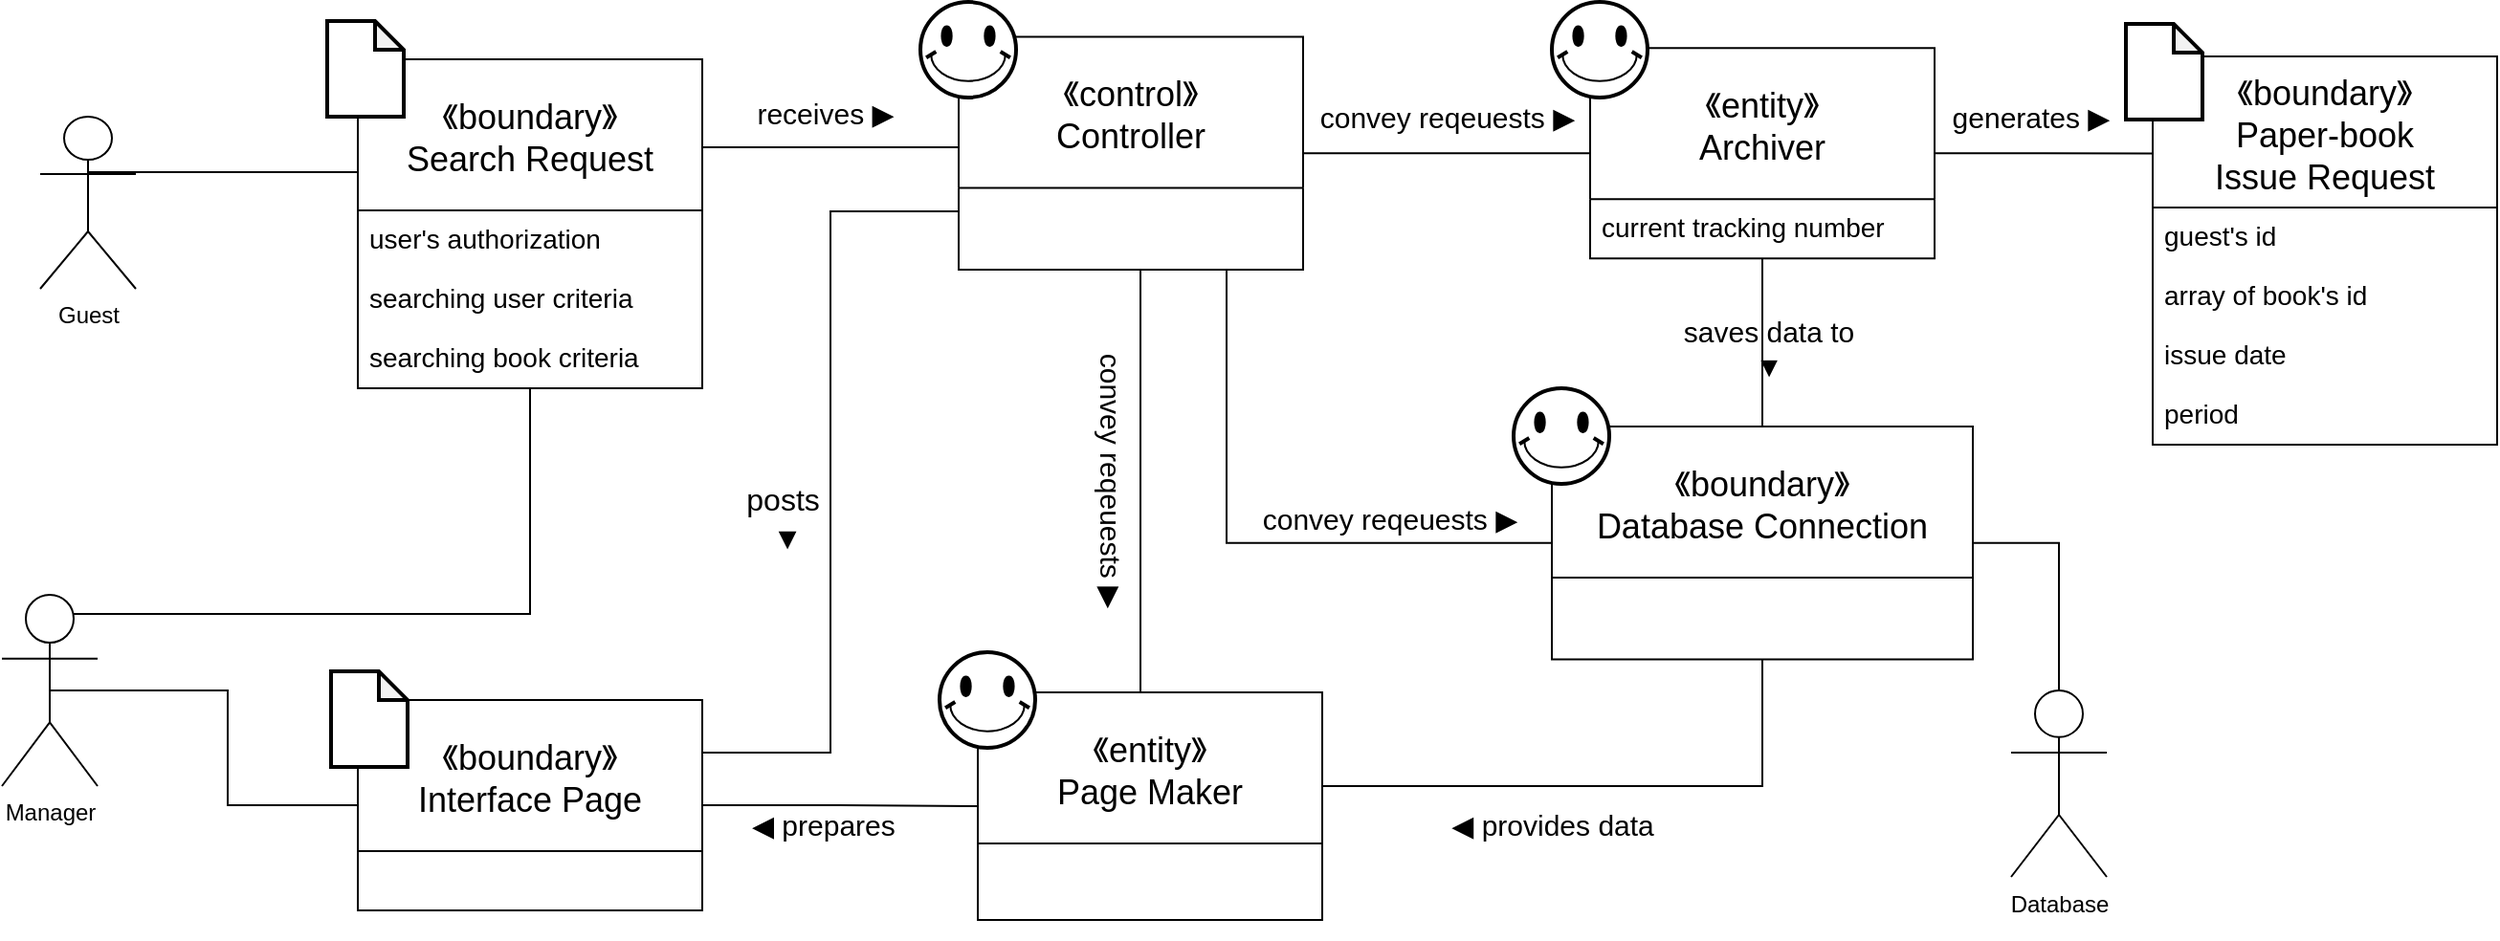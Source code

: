 <mxfile version="14.6.0" type="github">
  <diagram id="5l0Z7yfl8ByQtcLtXI0_" name="Page-1">
    <mxGraphModel dx="1673" dy="896" grid="1" gridSize="10" guides="1" tooltips="1" connect="1" arrows="1" fold="1" page="1" pageScale="1" pageWidth="700" pageHeight="1000" math="0" shadow="0">
      <root>
        <mxCell id="0" />
        <mxCell id="1" parent="0" />
        <mxCell id="XmLIVMyjwb1xh4FuUnke-17" value="Database&lt;br&gt;" style="shape=umlActor;verticalLabelPosition=bottom;verticalAlign=top;html=1;outlineConnect=0;" parent="1" vertex="1">
          <mxGeometry x="1370" y="580" width="50" height="97.5" as="geometry" />
        </mxCell>
        <mxCell id="XmLIVMyjwb1xh4FuUnke-107" style="edgeStyle=orthogonalEdgeStyle;rounded=0;orthogonalLoop=1;jettySize=auto;html=1;exitX=0.5;exitY=0.5;exitDx=0;exitDy=0;exitPerimeter=0;entryX=0;entryY=0.5;entryDx=0;entryDy=0;fontSize=14;endArrow=none;endFill=0;" parent="1" source="XmLIVMyjwb1xh4FuUnke-20" target="XmLIVMyjwb1xh4FuUnke-69" edge="1">
          <mxGeometry relative="1" as="geometry" />
        </mxCell>
        <mxCell id="XmLIVMyjwb1xh4FuUnke-115" style="edgeStyle=elbowEdgeStyle;rounded=0;orthogonalLoop=1;jettySize=auto;html=1;exitX=0.75;exitY=0.1;exitDx=0;exitDy=0;exitPerimeter=0;fontSize=14;endArrow=none;endFill=0;elbow=vertical;" parent="1" source="XmLIVMyjwb1xh4FuUnke-20" target="XmLIVMyjwb1xh4FuUnke-104" edge="1">
          <mxGeometry relative="1" as="geometry">
            <Array as="points">
              <mxPoint x="480" y="540" />
            </Array>
            <mxPoint x="592.04" y="453" as="targetPoint" />
          </mxGeometry>
        </mxCell>
        <mxCell id="XmLIVMyjwb1xh4FuUnke-20" value="Manager" style="shape=umlActor;verticalLabelPosition=bottom;verticalAlign=top;html=1;outlineConnect=0;" parent="1" vertex="1">
          <mxGeometry x="320" y="530" width="50" height="100" as="geometry" />
        </mxCell>
        <mxCell id="XmLIVMyjwb1xh4FuUnke-99" style="edgeStyle=orthogonalEdgeStyle;rounded=0;orthogonalLoop=1;jettySize=auto;html=1;exitX=1;exitY=0.5;exitDx=0;exitDy=0;entryX=0;entryY=0.25;entryDx=0;entryDy=0;fontSize=14;endArrow=none;endFill=0;" parent="1" source="XmLIVMyjwb1xh4FuUnke-41" target="XmLIVMyjwb1xh4FuUnke-49" edge="1">
          <mxGeometry relative="1" as="geometry" />
        </mxCell>
        <mxCell id="XmLIVMyjwb1xh4FuUnke-41" value="《entity》&#xa;Archiver" style="swimlane;fontStyle=0;childLayout=stackLayout;horizontal=1;startSize=79;horizontalStack=0;resizeParent=1;resizeParentMax=0;resizeLast=0;collapsible=1;marginBottom=0;fontSize=18;labelBorderColor=none;" parent="1" vertex="1">
          <mxGeometry x="1150" y="244.1" width="180" height="110" as="geometry" />
        </mxCell>
        <mxCell id="XmLIVMyjwb1xh4FuUnke-42" value="current tracking number" style="text;strokeColor=none;fillColor=none;align=left;verticalAlign=top;spacingLeft=4;spacingRight=4;overflow=hidden;rotatable=0;points=[[0,0.5],[1,0.5]];portConstraint=eastwest;fontSize=14;" parent="XmLIVMyjwb1xh4FuUnke-41" vertex="1">
          <mxGeometry y="79" width="180" height="31" as="geometry" />
        </mxCell>
        <mxCell id="XmLIVMyjwb1xh4FuUnke-57" value="" style="group" parent="1" vertex="1" connectable="0">
          <mxGeometry x="800" y="220" width="200" height="150" as="geometry" />
        </mxCell>
        <mxCell id="XmLIVMyjwb1xh4FuUnke-53" value="《control》&#xa;Controller" style="swimlane;fontStyle=0;childLayout=stackLayout;horizontal=1;startSize=79;horizontalStack=0;resizeParent=1;resizeParentMax=0;resizeLast=0;collapsible=1;marginBottom=0;fontSize=18;labelBorderColor=none;" parent="XmLIVMyjwb1xh4FuUnke-57" vertex="1">
          <mxGeometry x="20" y="18.2" width="180" height="121.8" as="geometry" />
        </mxCell>
        <mxCell id="XmLIVMyjwb1xh4FuUnke-56" value="" style="verticalLabelPosition=bottom;verticalAlign=top;html=1;shape=mxgraph.basic.smiley;fontSize=14;strokeWidth=2;fillColor=#ffffff;" parent="XmLIVMyjwb1xh4FuUnke-57" vertex="1">
          <mxGeometry width="50" height="50" as="geometry" />
        </mxCell>
        <mxCell id="XmLIVMyjwb1xh4FuUnke-58" value="" style="group" parent="1" vertex="1" connectable="0">
          <mxGeometry x="810" y="560" width="200" height="150" as="geometry" />
        </mxCell>
        <mxCell id="XmLIVMyjwb1xh4FuUnke-59" value="《entity》&#xa;Page Maker" style="swimlane;fontStyle=0;childLayout=stackLayout;horizontal=1;startSize=79;horizontalStack=0;resizeParent=1;resizeParentMax=0;resizeLast=0;collapsible=1;marginBottom=0;fontSize=18;labelBorderColor=none;" parent="XmLIVMyjwb1xh4FuUnke-58" vertex="1">
          <mxGeometry x="20" y="21" width="180" height="119" as="geometry" />
        </mxCell>
        <mxCell id="XmLIVMyjwb1xh4FuUnke-60" value="" style="verticalLabelPosition=bottom;verticalAlign=top;html=1;shape=mxgraph.basic.smiley;fontSize=14;strokeWidth=2;fillColor=#ffffff;" parent="XmLIVMyjwb1xh4FuUnke-58" vertex="1">
          <mxGeometry width="50" height="50" as="geometry" />
        </mxCell>
        <mxCell id="XmLIVMyjwb1xh4FuUnke-63" value="" style="group" parent="1" vertex="1" connectable="0">
          <mxGeometry x="1430" y="231.5" width="194" height="189" as="geometry" />
        </mxCell>
        <mxCell id="XmLIVMyjwb1xh4FuUnke-49" value="《boundary》&#xa;Paper-book&#xa;Issue Request" style="swimlane;fontStyle=0;childLayout=stackLayout;horizontal=1;startSize=79;horizontalStack=0;resizeParent=1;resizeParentMax=0;resizeLast=0;collapsible=1;marginBottom=0;fontSize=18;" parent="XmLIVMyjwb1xh4FuUnke-63" vertex="1">
          <mxGeometry x="14" y="17" width="180" height="203" as="geometry" />
        </mxCell>
        <mxCell id="XmLIVMyjwb1xh4FuUnke-50" value="guest&#39;s id" style="text;strokeColor=none;fillColor=none;align=left;verticalAlign=top;spacingLeft=4;spacingRight=4;overflow=hidden;rotatable=0;points=[[0,0.5],[1,0.5]];portConstraint=eastwest;fontSize=14;" parent="XmLIVMyjwb1xh4FuUnke-49" vertex="1">
          <mxGeometry y="79" width="180" height="31" as="geometry" />
        </mxCell>
        <mxCell id="XmLIVMyjwb1xh4FuUnke-51" value="array of book&#39;s id" style="text;strokeColor=none;fillColor=none;align=left;verticalAlign=top;spacingLeft=4;spacingRight=4;overflow=hidden;rotatable=0;points=[[0,0.5],[1,0.5]];portConstraint=eastwest;fontSize=14;" parent="XmLIVMyjwb1xh4FuUnke-49" vertex="1">
          <mxGeometry y="110" width="180" height="31" as="geometry" />
        </mxCell>
        <mxCell id="XmLIVMyjwb1xh4FuUnke-52" value="issue date" style="text;strokeColor=none;fillColor=none;align=left;verticalAlign=top;spacingLeft=4;spacingRight=4;overflow=hidden;rotatable=0;points=[[0,0.5],[1,0.5]];portConstraint=eastwest;fontSize=14;" parent="XmLIVMyjwb1xh4FuUnke-49" vertex="1">
          <mxGeometry y="141" width="180" height="31" as="geometry" />
        </mxCell>
        <mxCell id="XmLIVMyjwb1xh4FuUnke-74" value="period" style="text;strokeColor=none;fillColor=none;align=left;verticalAlign=top;spacingLeft=4;spacingRight=4;overflow=hidden;rotatable=0;points=[[0,0.5],[1,0.5]];portConstraint=eastwest;fontSize=14;" parent="XmLIVMyjwb1xh4FuUnke-49" vertex="1">
          <mxGeometry y="172" width="180" height="31" as="geometry" />
        </mxCell>
        <mxCell id="XmLIVMyjwb1xh4FuUnke-62" value="" style="shape=note;whiteSpace=wrap;html=1;backgroundOutline=1;darkOpacity=0.05;fontSize=14;strokeWidth=2;fillColor=#ffffff;size=15;" parent="XmLIVMyjwb1xh4FuUnke-63" vertex="1">
          <mxGeometry width="40" height="50" as="geometry" />
        </mxCell>
        <mxCell id="XmLIVMyjwb1xh4FuUnke-66" value="" style="group" parent="1" vertex="1" connectable="0">
          <mxGeometry x="1110" y="422" width="240" height="150" as="geometry" />
        </mxCell>
        <mxCell id="XmLIVMyjwb1xh4FuUnke-67" value="《boundary》&#xa;Database Connection" style="swimlane;fontStyle=0;childLayout=stackLayout;horizontal=1;startSize=79;horizontalStack=0;resizeParent=1;resizeParentMax=0;resizeLast=0;collapsible=1;marginBottom=0;fontSize=18;labelBorderColor=none;" parent="XmLIVMyjwb1xh4FuUnke-66" vertex="1">
          <mxGeometry x="20" y="20" width="220" height="121.8" as="geometry" />
        </mxCell>
        <mxCell id="XmLIVMyjwb1xh4FuUnke-68" value="" style="verticalLabelPosition=bottom;verticalAlign=top;html=1;shape=mxgraph.basic.smiley;fontSize=14;strokeWidth=2;fillColor=#ffffff;" parent="XmLIVMyjwb1xh4FuUnke-66" vertex="1">
          <mxGeometry width="50" height="50" as="geometry" />
        </mxCell>
        <mxCell id="XmLIVMyjwb1xh4FuUnke-75" value="" style="group" parent="1" vertex="1" connectable="0">
          <mxGeometry x="490" y="230" width="196" height="192" as="geometry" />
        </mxCell>
        <mxCell id="XmLIVMyjwb1xh4FuUnke-30" value="《boundary》&#xa;Search Request" style="swimlane;fontStyle=0;childLayout=stackLayout;horizontal=1;startSize=79;horizontalStack=0;resizeParent=1;resizeParentMax=0;resizeLast=0;collapsible=1;marginBottom=0;fontSize=18;" parent="XmLIVMyjwb1xh4FuUnke-75" vertex="1">
          <mxGeometry x="16" y="20" width="180" height="172" as="geometry" />
        </mxCell>
        <mxCell id="XmLIVMyjwb1xh4FuUnke-31" value="user&#39;s authorization&#xa;" style="text;strokeColor=none;fillColor=none;align=left;verticalAlign=top;spacingLeft=4;spacingRight=4;overflow=hidden;rotatable=0;points=[[0,0.5],[1,0.5]];portConstraint=eastwest;fontSize=14;" parent="XmLIVMyjwb1xh4FuUnke-30" vertex="1">
          <mxGeometry y="79" width="180" height="31" as="geometry" />
        </mxCell>
        <mxCell id="XmLIVMyjwb1xh4FuUnke-39" value="searching user criteria" style="text;strokeColor=none;fillColor=none;align=left;verticalAlign=top;spacingLeft=4;spacingRight=4;overflow=hidden;rotatable=0;points=[[0,0.5],[1,0.5]];portConstraint=eastwest;fontSize=14;" parent="XmLIVMyjwb1xh4FuUnke-30" vertex="1">
          <mxGeometry y="110" width="180" height="31" as="geometry" />
        </mxCell>
        <mxCell id="XmLIVMyjwb1xh4FuUnke-104" value="searching book criteria" style="text;strokeColor=none;fillColor=none;align=left;verticalAlign=top;spacingLeft=4;spacingRight=4;overflow=hidden;rotatable=0;points=[[0,0.5],[1,0.5]];portConstraint=eastwest;fontSize=14;" parent="XmLIVMyjwb1xh4FuUnke-30" vertex="1">
          <mxGeometry y="141" width="180" height="31" as="geometry" />
        </mxCell>
        <mxCell id="XmLIVMyjwb1xh4FuUnke-64" value="" style="shape=note;whiteSpace=wrap;html=1;backgroundOutline=1;darkOpacity=0.05;fontSize=14;strokeWidth=2;fillColor=#ffffff;size=15;" parent="XmLIVMyjwb1xh4FuUnke-75" vertex="1">
          <mxGeometry width="40" height="50" as="geometry" />
        </mxCell>
        <mxCell id="XmLIVMyjwb1xh4FuUnke-76" value="" style="group" parent="1" vertex="1" connectable="0">
          <mxGeometry x="492" y="570" width="194" height="125" as="geometry" />
        </mxCell>
        <mxCell id="XmLIVMyjwb1xh4FuUnke-69" value="《boundary》&#xa;Interface Page" style="swimlane;fontStyle=0;childLayout=stackLayout;horizontal=1;startSize=79;horizontalStack=0;resizeParent=1;resizeParentMax=0;resizeLast=0;collapsible=1;marginBottom=0;fontSize=18;" parent="XmLIVMyjwb1xh4FuUnke-76" vertex="1">
          <mxGeometry x="14" y="15" width="180" height="110" as="geometry" />
        </mxCell>
        <mxCell id="XmLIVMyjwb1xh4FuUnke-73" value="" style="shape=note;whiteSpace=wrap;html=1;backgroundOutline=1;darkOpacity=0.05;fontSize=14;strokeWidth=2;fillColor=#ffffff;size=15;" parent="XmLIVMyjwb1xh4FuUnke-76" vertex="1">
          <mxGeometry width="40" height="50" as="geometry" />
        </mxCell>
        <mxCell id="XmLIVMyjwb1xh4FuUnke-94" style="rounded=0;orthogonalLoop=1;jettySize=auto;html=1;exitX=0.5;exitY=1;exitDx=0;exitDy=0;fontSize=14;endArrow=none;endFill=0;entryX=0.5;entryY=0;entryDx=0;entryDy=0;edgeStyle=elbowEdgeStyle;" parent="1" source="XmLIVMyjwb1xh4FuUnke-53" target="XmLIVMyjwb1xh4FuUnke-59" edge="1">
          <mxGeometry relative="1" as="geometry">
            <mxPoint x="880" y="560" as="targetPoint" />
          </mxGeometry>
        </mxCell>
        <mxCell id="XmLIVMyjwb1xh4FuUnke-96" style="edgeStyle=orthogonalEdgeStyle;rounded=0;orthogonalLoop=1;jettySize=auto;html=1;exitX=0.75;exitY=1;exitDx=0;exitDy=0;entryX=0;entryY=0.5;entryDx=0;entryDy=0;fontSize=14;endArrow=none;endFill=0;" parent="1" source="XmLIVMyjwb1xh4FuUnke-53" target="XmLIVMyjwb1xh4FuUnke-67" edge="1">
          <mxGeometry relative="1" as="geometry">
            <Array as="points">
              <mxPoint x="960" y="360" />
              <mxPoint x="960" y="503" />
            </Array>
          </mxGeometry>
        </mxCell>
        <mxCell id="XmLIVMyjwb1xh4FuUnke-97" style="edgeStyle=orthogonalEdgeStyle;rounded=0;orthogonalLoop=1;jettySize=auto;html=1;exitX=0.5;exitY=0;exitDx=0;exitDy=0;fontSize=14;endArrow=none;endFill=0;" parent="1" source="XmLIVMyjwb1xh4FuUnke-67" target="XmLIVMyjwb1xh4FuUnke-41" edge="1">
          <mxGeometry relative="1" as="geometry" />
        </mxCell>
        <mxCell id="XmLIVMyjwb1xh4FuUnke-100" style="edgeStyle=orthogonalEdgeStyle;rounded=0;orthogonalLoop=1;jettySize=auto;html=1;exitX=1;exitY=0.5;exitDx=0;exitDy=0;entryX=0;entryY=0.5;entryDx=0;entryDy=0;fontSize=14;endArrow=none;endFill=0;" parent="1" source="XmLIVMyjwb1xh4FuUnke-53" target="XmLIVMyjwb1xh4FuUnke-41" edge="1">
          <mxGeometry relative="1" as="geometry" />
        </mxCell>
        <mxCell id="XmLIVMyjwb1xh4FuUnke-101" style="edgeStyle=orthogonalEdgeStyle;rounded=0;orthogonalLoop=1;jettySize=auto;html=1;exitX=1;exitY=0.5;exitDx=0;exitDy=0;fontSize=14;endArrow=none;endFill=0;entryX=0.5;entryY=0;entryDx=0;entryDy=0;entryPerimeter=0;" parent="1" source="XmLIVMyjwb1xh4FuUnke-67" target="XmLIVMyjwb1xh4FuUnke-17" edge="1">
          <mxGeometry relative="1" as="geometry">
            <mxPoint x="1430" y="530" as="targetPoint" />
          </mxGeometry>
        </mxCell>
        <mxCell id="XmLIVMyjwb1xh4FuUnke-108" style="edgeStyle=orthogonalEdgeStyle;rounded=0;orthogonalLoop=1;jettySize=auto;html=1;exitX=0;exitY=0.75;exitDx=0;exitDy=0;entryX=1;entryY=0.25;entryDx=0;entryDy=0;fontSize=14;endArrow=none;endFill=0;" parent="1" source="XmLIVMyjwb1xh4FuUnke-53" target="XmLIVMyjwb1xh4FuUnke-69" edge="1">
          <mxGeometry relative="1" as="geometry" />
        </mxCell>
        <mxCell id="XmLIVMyjwb1xh4FuUnke-109" style="edgeStyle=orthogonalEdgeStyle;rounded=0;orthogonalLoop=1;jettySize=auto;html=1;exitX=1;exitY=0.5;exitDx=0;exitDy=0;entryX=0;entryY=0.5;entryDx=0;entryDy=0;fontSize=14;endArrow=none;endFill=0;" parent="1" source="XmLIVMyjwb1xh4FuUnke-69" target="XmLIVMyjwb1xh4FuUnke-59" edge="1">
          <mxGeometry relative="1" as="geometry" />
        </mxCell>
        <mxCell id="XmLIVMyjwb1xh4FuUnke-123" value="◀ prepares&amp;nbsp;" style="edgeLabel;html=1;align=center;verticalAlign=middle;resizable=0;points=[];fontSize=15;" parent="XmLIVMyjwb1xh4FuUnke-109" vertex="1" connectable="0">
          <mxGeometry x="-0.212" y="4" relative="1" as="geometry">
            <mxPoint x="8" y="14" as="offset" />
          </mxGeometry>
        </mxCell>
        <mxCell id="XmLIVMyjwb1xh4FuUnke-110" style="edgeStyle=elbowEdgeStyle;rounded=0;orthogonalLoop=1;jettySize=auto;html=1;exitX=1;exitY=0.25;exitDx=0;exitDy=0;entryX=0;entryY=0.5;entryDx=0;entryDy=0;fontSize=14;endArrow=none;endFill=0;elbow=vertical;" parent="1" source="XmLIVMyjwb1xh4FuUnke-30" target="XmLIVMyjwb1xh4FuUnke-53" edge="1">
          <mxGeometry relative="1" as="geometry">
            <Array as="points" />
          </mxGeometry>
        </mxCell>
        <mxCell id="XmLIVMyjwb1xh4FuUnke-118" value="&lt;font style=&quot;font-size: 15px;&quot;&gt;receives ▶&lt;/font&gt;" style="edgeLabel;html=1;align=center;verticalAlign=middle;resizable=0;points=[];fontSize=15;" parent="XmLIVMyjwb1xh4FuUnke-110" vertex="1" connectable="0">
          <mxGeometry x="-0.339" relative="1" as="geometry">
            <mxPoint x="20" y="-18" as="offset" />
          </mxGeometry>
        </mxCell>
        <mxCell id="XmLIVMyjwb1xh4FuUnke-111" style="edgeStyle=elbowEdgeStyle;rounded=0;orthogonalLoop=1;jettySize=auto;html=1;exitX=1;exitY=0.5;exitDx=0;exitDy=0;entryX=0.5;entryY=1;entryDx=0;entryDy=0;fontSize=14;endArrow=none;endFill=0;elbow=vertical;" parent="1" source="XmLIVMyjwb1xh4FuUnke-59" target="XmLIVMyjwb1xh4FuUnke-67" edge="1">
          <mxGeometry relative="1" as="geometry">
            <Array as="points">
              <mxPoint x="1140" y="630" />
            </Array>
          </mxGeometry>
        </mxCell>
        <mxCell id="XmLIVMyjwb1xh4FuUnke-116" style="edgeStyle=elbowEdgeStyle;rounded=0;orthogonalLoop=1;jettySize=auto;elbow=vertical;html=1;exitX=0.5;exitY=0.5;exitDx=0;exitDy=0;exitPerimeter=0;entryX=0;entryY=0.25;entryDx=0;entryDy=0;fontSize=14;endArrow=none;endFill=0;" parent="1" source="XmLIVMyjwb1xh4FuUnke-112" target="XmLIVMyjwb1xh4FuUnke-30" edge="1">
          <mxGeometry relative="1" as="geometry" />
        </mxCell>
        <mxCell id="XmLIVMyjwb1xh4FuUnke-112" value="Guest&lt;br&gt;" style="shape=umlActor;verticalLabelPosition=bottom;verticalAlign=top;html=1;outlineConnect=0;" parent="1" vertex="1">
          <mxGeometry x="340" y="280" width="50" height="90" as="geometry" />
        </mxCell>
        <mxCell id="XmLIVMyjwb1xh4FuUnke-120" value="&lt;font style=&quot;font-size: 15px;&quot;&gt;convey reqeuests&amp;nbsp;&lt;/font&gt;&lt;span style=&quot;font-size: 15px; background-color: rgb(255, 255, 255);&quot;&gt;▶&lt;/span&gt;" style="text;html=1;align=center;verticalAlign=middle;resizable=0;points=[];autosize=1;strokeColor=none;fontSize=15;" parent="1" vertex="1">
          <mxGeometry x="970" y="480" width="150" height="20" as="geometry" />
        </mxCell>
        <mxCell id="XmLIVMyjwb1xh4FuUnke-121" value="posts&amp;nbsp;&lt;br style=&quot;font-size: 16px;&quot;&gt;▼" style="text;html=1;align=center;verticalAlign=middle;resizable=0;points=[];autosize=1;strokeColor=none;fontSize=16;rotation=0;" parent="1" vertex="1">
          <mxGeometry x="700" y="470" width="60" height="40" as="geometry" />
        </mxCell>
        <mxCell id="XmLIVMyjwb1xh4FuUnke-124" value="&lt;font style=&quot;font-size: 15px;&quot;&gt;convey reqeuests&amp;nbsp;&lt;/font&gt;&lt;span style=&quot;font-size: 15px; background-color: rgb(255, 255, 255);&quot;&gt;▶&lt;/span&gt;" style="text;html=1;align=center;verticalAlign=middle;resizable=0;points=[];autosize=1;strokeColor=none;fontSize=15;rotation=90;" parent="1" vertex="1">
          <mxGeometry x="825" y="460" width="150" height="20" as="geometry" />
        </mxCell>
        <mxCell id="LSCKI8ODp4GyhHWEsJ_P-1" value="&lt;font style=&quot;font-size: 15px;&quot;&gt;convey reqeuests&amp;nbsp;&lt;/font&gt;&lt;span style=&quot;font-size: 15px; background-color: rgb(255, 255, 255);&quot;&gt;▶&lt;/span&gt;" style="text;html=1;align=center;verticalAlign=middle;resizable=0;points=[];autosize=1;strokeColor=none;fontSize=15;" parent="1" vertex="1">
          <mxGeometry x="1000" y="270" width="150" height="20" as="geometry" />
        </mxCell>
        <mxCell id="LSCKI8ODp4GyhHWEsJ_P-2" value="◀ provides data" style="text;html=1;align=center;verticalAlign=middle;resizable=0;points=[];autosize=1;strokeColor=none;fontSize=15;" parent="1" vertex="1">
          <mxGeometry x="1070" y="640" width="120" height="20" as="geometry" />
        </mxCell>
        <mxCell id="LSCKI8ODp4GyhHWEsJ_P-3" value="saves data to&lt;br&gt;▼" style="text;html=1;align=center;verticalAlign=middle;resizable=0;points=[];autosize=1;strokeColor=none;fontSize=15;" parent="1" vertex="1">
          <mxGeometry x="1193" y="380.5" width="100" height="40" as="geometry" />
        </mxCell>
        <mxCell id="LSCKI8ODp4GyhHWEsJ_P-4" value="generates ▶" style="text;html=1;align=center;verticalAlign=middle;resizable=0;points=[];autosize=1;strokeColor=none;fontSize=15;" parent="1" vertex="1">
          <mxGeometry x="1330" y="270" width="100" height="20" as="geometry" />
        </mxCell>
        <mxCell id="mXcjM7J9J1uRC0C4D9c2-3" value="" style="verticalLabelPosition=bottom;verticalAlign=top;html=1;shape=mxgraph.basic.smiley;fontSize=14;strokeWidth=2;fillColor=#ffffff;" vertex="1" parent="1">
          <mxGeometry x="1130" y="220" width="50" height="50" as="geometry" />
        </mxCell>
      </root>
    </mxGraphModel>
  </diagram>
</mxfile>
